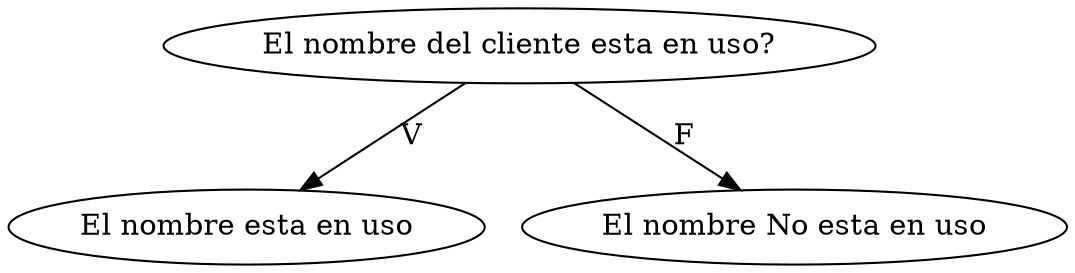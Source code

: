 digraph nombredeClienteEnUso {
"El nombre del cliente esta en uso?" -> "El nombre esta en uso" [label = "V"];
"El nombre del cliente esta en uso?" -> "El nombre No esta en uso" [label = "F"];
}